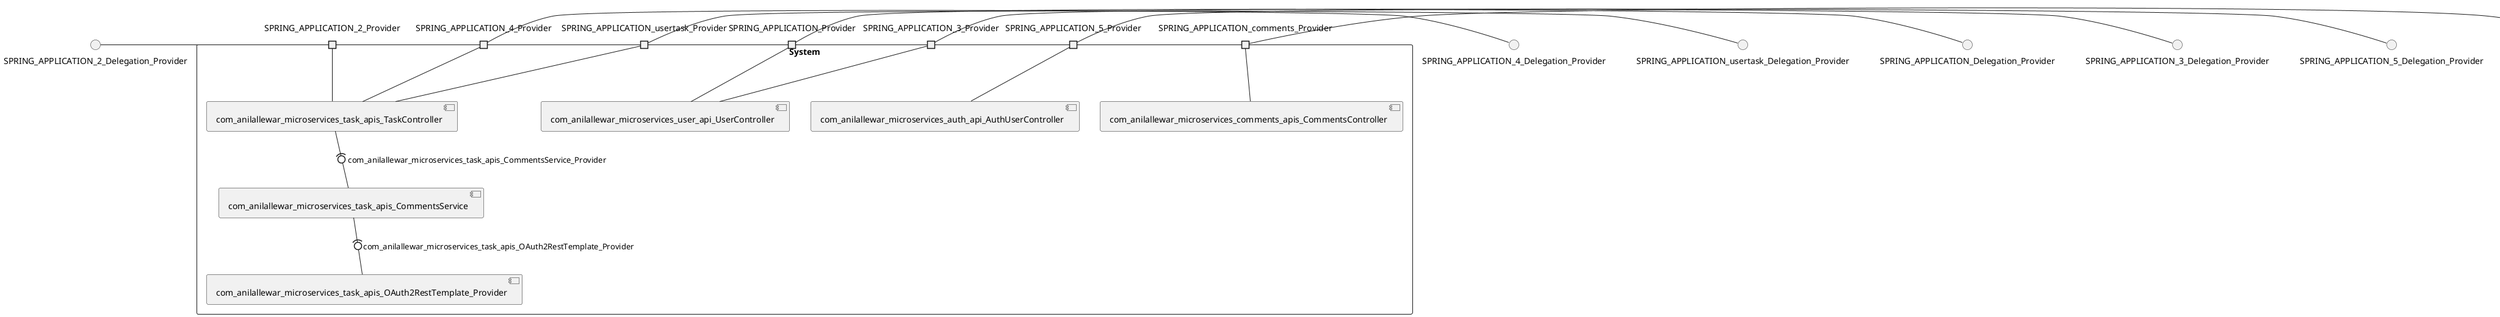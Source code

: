 @startuml
skinparam fixCircleLabelOverlapping true
skinparam componentStyle uml2
() SPRING_APPLICATION_2_Delegation_Provider
() SPRING_APPLICATION_3_Delegation_Provider
() SPRING_APPLICATION_4_Delegation_Provider
() SPRING_APPLICATION_5_Delegation_Provider
() SPRING_APPLICATION_Delegation_Provider
() SPRING_APPLICATION_comments_Delegation_Provider
() SPRING_APPLICATION_usertask_Delegation_Provider
rectangle System {
[com_anilallewar_microservices_auth_api_AuthUserController] [[anilallewar-microservices-basics-spring-boot.repository#_xtE0GkiZEe-pB4ifNUDz_A]]
[com_anilallewar_microservices_comments_apis_CommentsController] [[anilallewar-microservices-basics-spring-boot.repository#_xtE0GkiZEe-pB4ifNUDz_A]]
[com_anilallewar_microservices_task_apis_CommentsService] [[anilallewar-microservices-basics-spring-boot.repository#_xtE0GkiZEe-pB4ifNUDz_A]]
[com_anilallewar_microservices_task_apis_OAuth2RestTemplate_Provider] [[anilallewar-microservices-basics-spring-boot.repository#_xtE0GkiZEe-pB4ifNUDz_A]]
[com_anilallewar_microservices_task_apis_TaskController] [[anilallewar-microservices-basics-spring-boot.repository#_xtE0GkiZEe-pB4ifNUDz_A]]
[com_anilallewar_microservices_user_api_UserController] [[anilallewar-microservices-basics-spring-boot.repository#_xtE0GkiZEe-pB4ifNUDz_A]]
port SPRING_APPLICATION_2_Provider
SPRING_APPLICATION_2_Delegation_Provider - SPRING_APPLICATION_2_Provider
SPRING_APPLICATION_2_Provider - [com_anilallewar_microservices_task_apis_TaskController]
port SPRING_APPLICATION_3_Provider
SPRING_APPLICATION_3_Delegation_Provider - SPRING_APPLICATION_3_Provider
SPRING_APPLICATION_3_Provider - [com_anilallewar_microservices_user_api_UserController]
port SPRING_APPLICATION_4_Provider
SPRING_APPLICATION_4_Delegation_Provider - SPRING_APPLICATION_4_Provider
SPRING_APPLICATION_4_Provider - [com_anilallewar_microservices_task_apis_TaskController]
port SPRING_APPLICATION_5_Provider
SPRING_APPLICATION_5_Delegation_Provider - SPRING_APPLICATION_5_Provider
SPRING_APPLICATION_5_Provider - [com_anilallewar_microservices_auth_api_AuthUserController]
port SPRING_APPLICATION_Provider
SPRING_APPLICATION_Delegation_Provider - SPRING_APPLICATION_Provider
SPRING_APPLICATION_Provider - [com_anilallewar_microservices_user_api_UserController]
port SPRING_APPLICATION_comments_Provider
SPRING_APPLICATION_comments_Delegation_Provider - SPRING_APPLICATION_comments_Provider
SPRING_APPLICATION_comments_Provider - [com_anilallewar_microservices_comments_apis_CommentsController]
port SPRING_APPLICATION_usertask_Provider
SPRING_APPLICATION_usertask_Delegation_Provider - SPRING_APPLICATION_usertask_Provider
SPRING_APPLICATION_usertask_Provider - [com_anilallewar_microservices_task_apis_TaskController]
[com_anilallewar_microservices_task_apis_TaskController] -(0- [com_anilallewar_microservices_task_apis_CommentsService] : com_anilallewar_microservices_task_apis_CommentsService_Provider
[com_anilallewar_microservices_task_apis_CommentsService] -(0- [com_anilallewar_microservices_task_apis_OAuth2RestTemplate_Provider] : com_anilallewar_microservices_task_apis_OAuth2RestTemplate_Provider
}

@enduml
